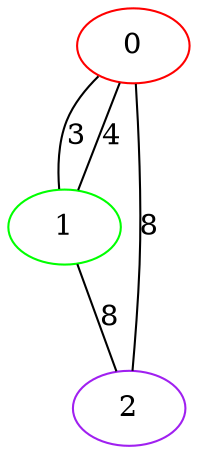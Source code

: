 graph "" {
0 [color=red, weight=1];
1 [color=green, weight=2];
2 [color=purple, weight=4];
0 -- 1  [key=0, label=3];
0 -- 1  [key=1, label=4];
0 -- 2  [key=0, label=8];
1 -- 2  [key=0, label=8];
}
